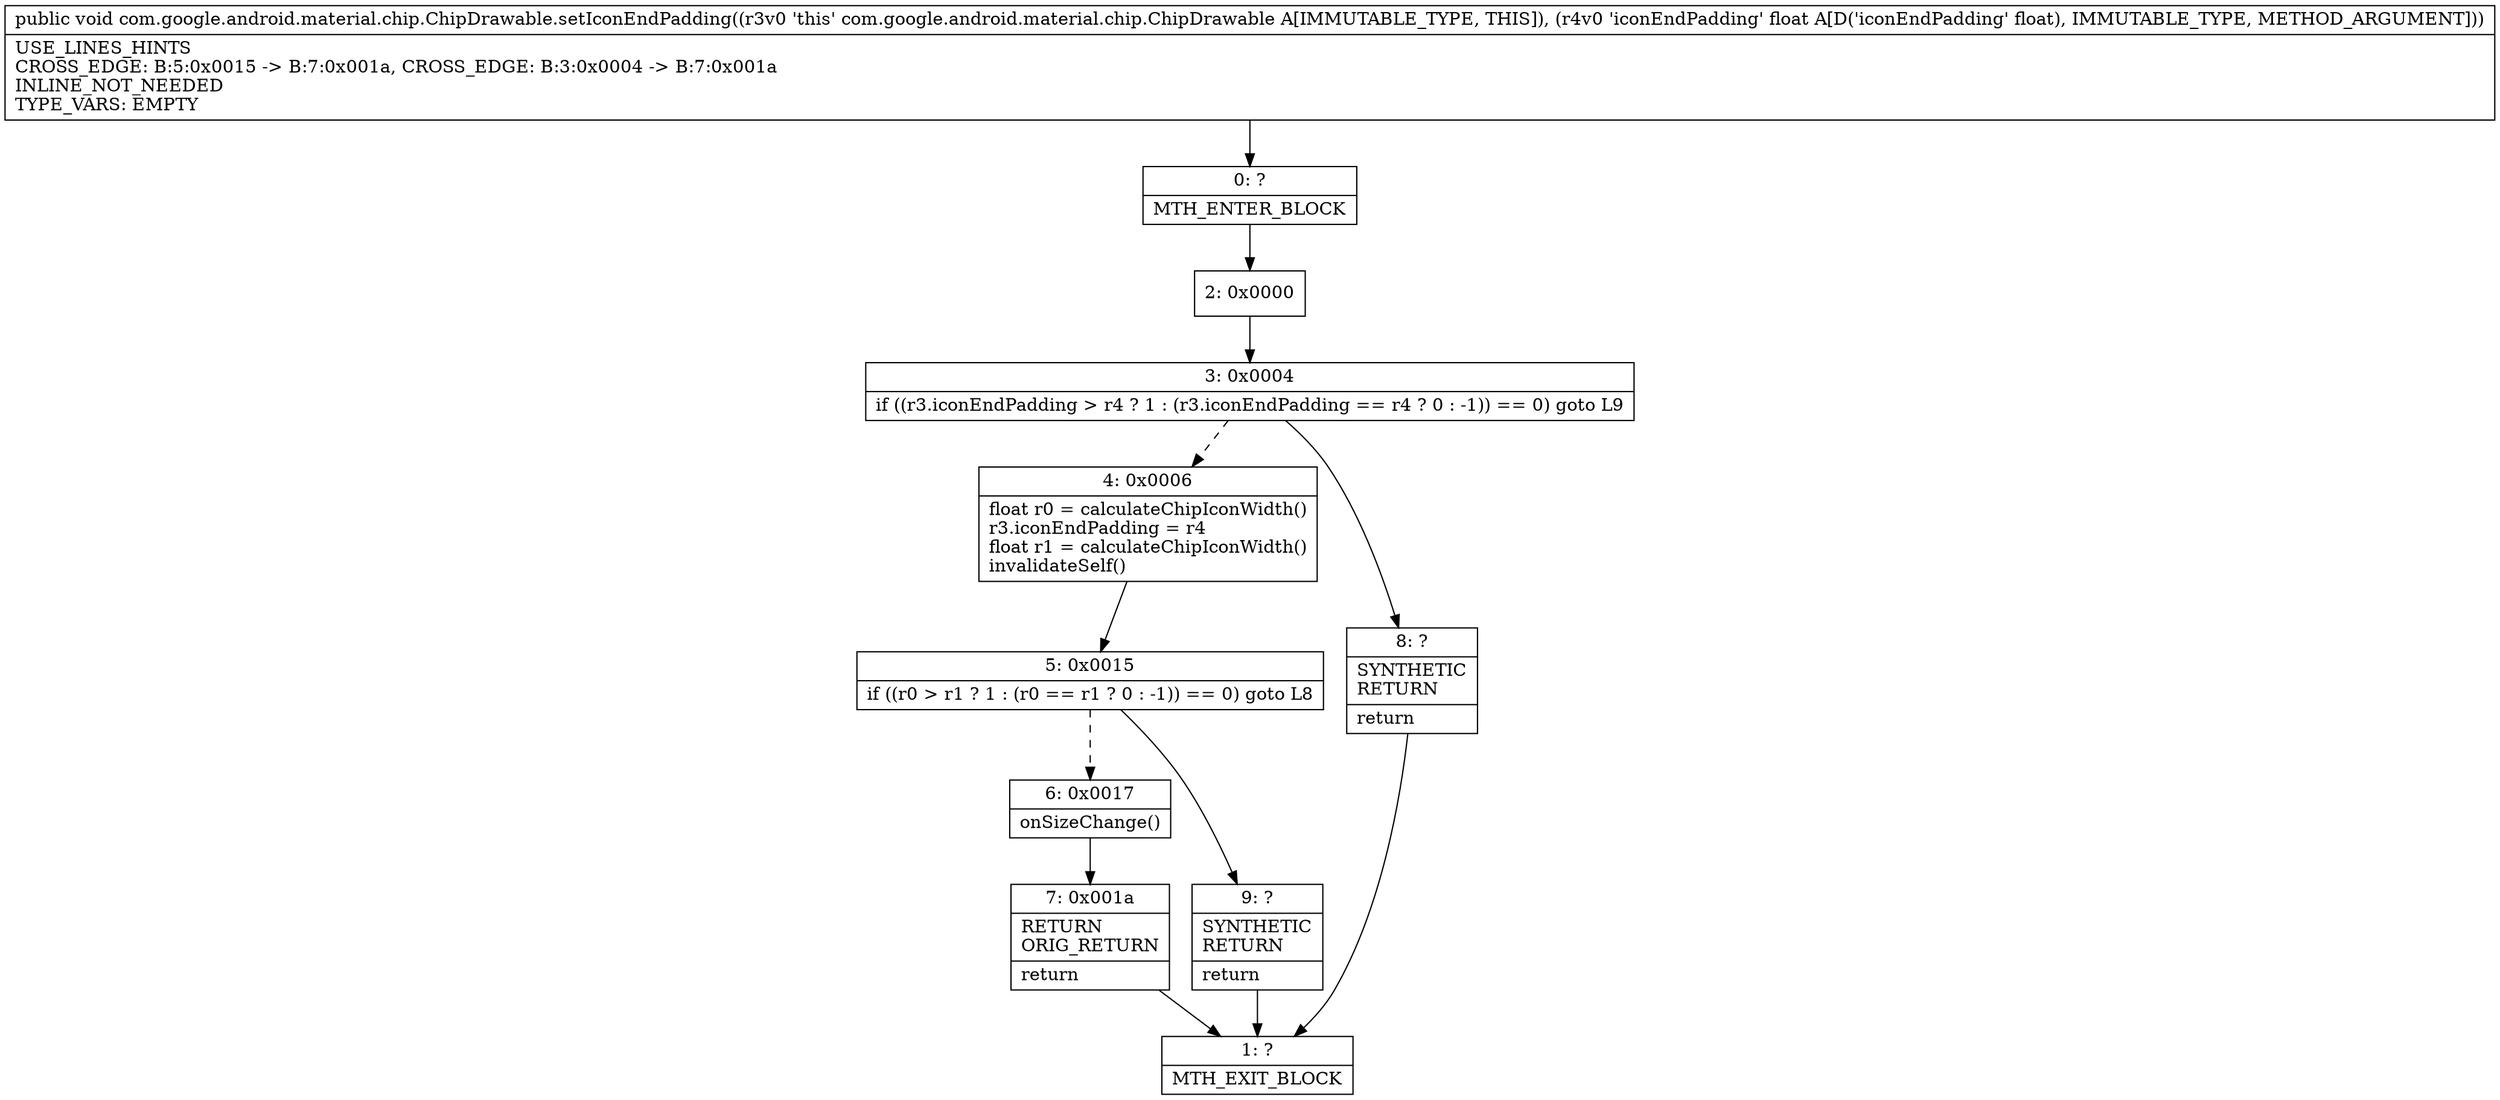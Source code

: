 digraph "CFG forcom.google.android.material.chip.ChipDrawable.setIconEndPadding(F)V" {
Node_0 [shape=record,label="{0\:\ ?|MTH_ENTER_BLOCK\l}"];
Node_2 [shape=record,label="{2\:\ 0x0000}"];
Node_3 [shape=record,label="{3\:\ 0x0004|if ((r3.iconEndPadding \> r4 ? 1 : (r3.iconEndPadding == r4 ? 0 : \-1)) == 0) goto L9\l}"];
Node_4 [shape=record,label="{4\:\ 0x0006|float r0 = calculateChipIconWidth()\lr3.iconEndPadding = r4\lfloat r1 = calculateChipIconWidth()\linvalidateSelf()\l}"];
Node_5 [shape=record,label="{5\:\ 0x0015|if ((r0 \> r1 ? 1 : (r0 == r1 ? 0 : \-1)) == 0) goto L8\l}"];
Node_6 [shape=record,label="{6\:\ 0x0017|onSizeChange()\l}"];
Node_7 [shape=record,label="{7\:\ 0x001a|RETURN\lORIG_RETURN\l|return\l}"];
Node_1 [shape=record,label="{1\:\ ?|MTH_EXIT_BLOCK\l}"];
Node_9 [shape=record,label="{9\:\ ?|SYNTHETIC\lRETURN\l|return\l}"];
Node_8 [shape=record,label="{8\:\ ?|SYNTHETIC\lRETURN\l|return\l}"];
MethodNode[shape=record,label="{public void com.google.android.material.chip.ChipDrawable.setIconEndPadding((r3v0 'this' com.google.android.material.chip.ChipDrawable A[IMMUTABLE_TYPE, THIS]), (r4v0 'iconEndPadding' float A[D('iconEndPadding' float), IMMUTABLE_TYPE, METHOD_ARGUMENT]))  | USE_LINES_HINTS\lCROSS_EDGE: B:5:0x0015 \-\> B:7:0x001a, CROSS_EDGE: B:3:0x0004 \-\> B:7:0x001a\lINLINE_NOT_NEEDED\lTYPE_VARS: EMPTY\l}"];
MethodNode -> Node_0;Node_0 -> Node_2;
Node_2 -> Node_3;
Node_3 -> Node_4[style=dashed];
Node_3 -> Node_8;
Node_4 -> Node_5;
Node_5 -> Node_6[style=dashed];
Node_5 -> Node_9;
Node_6 -> Node_7;
Node_7 -> Node_1;
Node_9 -> Node_1;
Node_8 -> Node_1;
}


